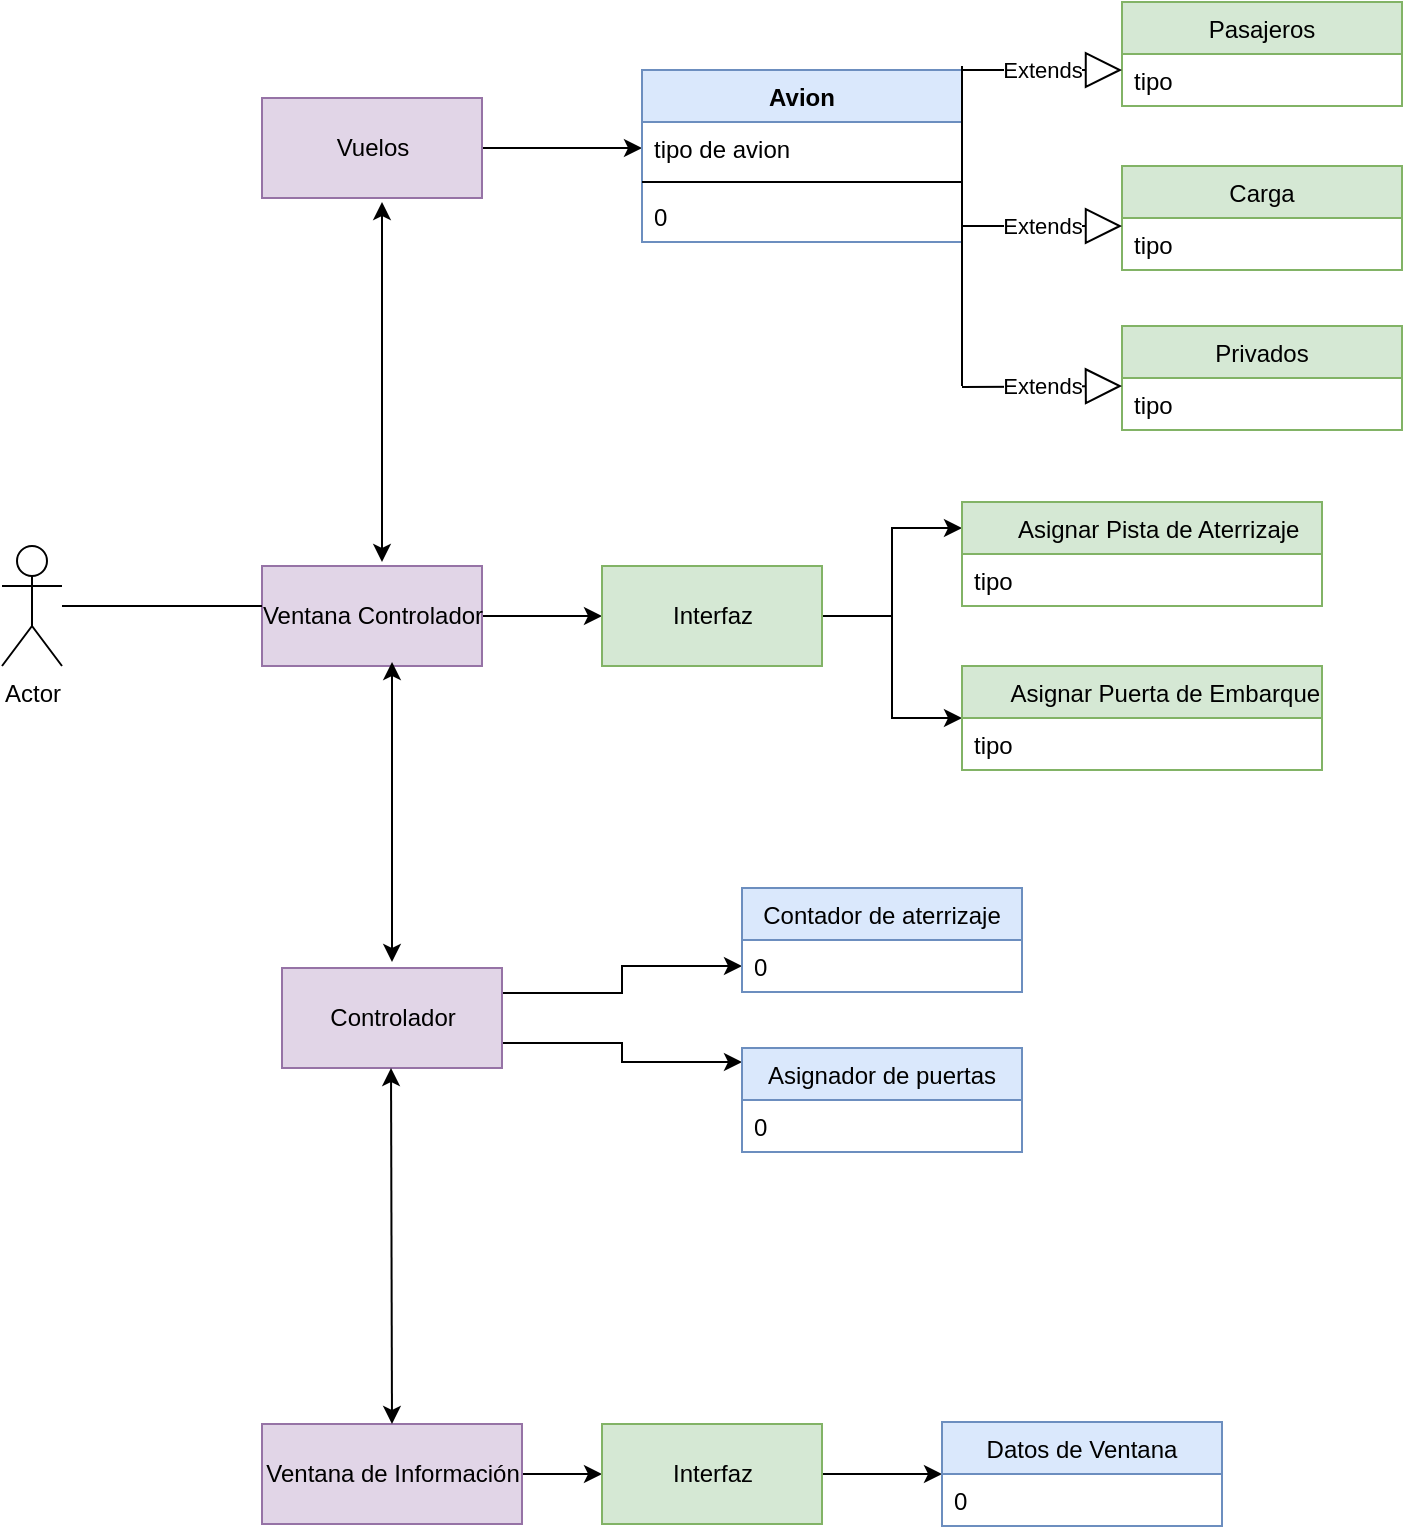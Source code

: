 <mxfile version="14.7.2" type="github">
  <diagram id="_4k45IfOBsskdnUbPDaa" name="Page-1">
    <mxGraphModel dx="1038" dy="548" grid="1" gridSize="10" guides="1" tooltips="1" connect="1" arrows="1" fold="1" page="1" pageScale="1" pageWidth="827" pageHeight="1169" math="0" shadow="0">
      <root>
        <mxCell id="0" />
        <mxCell id="1" parent="0" />
        <mxCell id="VEzm1wGkJV7xHXXM20gM-1" value="Actor" style="shape=umlActor;verticalLabelPosition=bottom;verticalAlign=top;html=1;" parent="1" vertex="1">
          <mxGeometry x="40" y="282" width="30" height="60" as="geometry" />
        </mxCell>
        <mxCell id="OqsEHHpDAp7F6EicBiK3-2" style="edgeStyle=orthogonalEdgeStyle;rounded=0;orthogonalLoop=1;jettySize=auto;html=1;entryX=0;entryY=0.5;entryDx=0;entryDy=0;" edge="1" parent="1" source="VEzm1wGkJV7xHXXM20gM-2" target="VEzm1wGkJV7xHXXM20gM-7">
          <mxGeometry relative="1" as="geometry" />
        </mxCell>
        <mxCell id="VEzm1wGkJV7xHXXM20gM-2" value="Vuelos" style="html=1;fillColor=#e1d5e7;strokeColor=#9673a6;" parent="1" vertex="1">
          <mxGeometry x="170" y="58" width="110" height="50" as="geometry" />
        </mxCell>
        <mxCell id="pmP2Dpwz3eEtC6EEbY05-3" style="edgeStyle=orthogonalEdgeStyle;rounded=0;orthogonalLoop=1;jettySize=auto;html=1;entryX=0;entryY=0.5;entryDx=0;entryDy=0;" parent="1" source="VEzm1wGkJV7xHXXM20gM-3" target="pmP2Dpwz3eEtC6EEbY05-1" edge="1">
          <mxGeometry relative="1" as="geometry" />
        </mxCell>
        <mxCell id="VEzm1wGkJV7xHXXM20gM-3" value="Ventana Controlador" style="html=1;fillColor=#e1d5e7;strokeColor=#9673a6;" parent="1" vertex="1">
          <mxGeometry x="170" y="292" width="110" height="50" as="geometry" />
        </mxCell>
        <mxCell id="VEzm1wGkJV7xHXXM20gM-33" style="edgeStyle=orthogonalEdgeStyle;rounded=0;orthogonalLoop=1;jettySize=auto;html=1;exitX=1;exitY=0.25;exitDx=0;exitDy=0;entryX=0;entryY=0.5;entryDx=0;entryDy=0;" parent="1" source="VEzm1wGkJV7xHXXM20gM-4" target="VEzm1wGkJV7xHXXM20gM-29" edge="1">
          <mxGeometry relative="1" as="geometry">
            <mxPoint x="380" y="506" as="targetPoint" />
          </mxGeometry>
        </mxCell>
        <mxCell id="VEzm1wGkJV7xHXXM20gM-38" style="edgeStyle=orthogonalEdgeStyle;rounded=0;orthogonalLoop=1;jettySize=auto;html=1;exitX=1;exitY=0.75;exitDx=0;exitDy=0;entryX=0;entryY=0.135;entryDx=0;entryDy=0;entryPerimeter=0;" parent="1" source="VEzm1wGkJV7xHXXM20gM-4" target="VEzm1wGkJV7xHXXM20gM-34" edge="1">
          <mxGeometry relative="1" as="geometry" />
        </mxCell>
        <mxCell id="VEzm1wGkJV7xHXXM20gM-4" value="Controlador" style="html=1;fillColor=#e1d5e7;strokeColor=#9673a6;" parent="1" vertex="1">
          <mxGeometry x="180" y="493" width="110" height="50" as="geometry" />
        </mxCell>
        <mxCell id="OqsEHHpDAp7F6EicBiK3-3" style="edgeStyle=orthogonalEdgeStyle;rounded=0;orthogonalLoop=1;jettySize=auto;html=1;entryX=0;entryY=0.5;entryDx=0;entryDy=0;" edge="1" parent="1" source="VEzm1wGkJV7xHXXM20gM-5" target="VEzm1wGkJV7xHXXM20gM-39">
          <mxGeometry relative="1" as="geometry" />
        </mxCell>
        <mxCell id="VEzm1wGkJV7xHXXM20gM-5" value="Ventana de Información" style="html=1;fillColor=#e1d5e7;strokeColor=#9673a6;" parent="1" vertex="1">
          <mxGeometry x="170" y="721" width="130" height="50" as="geometry" />
        </mxCell>
        <mxCell id="VEzm1wGkJV7xHXXM20gM-6" value="Avion" style="swimlane;fontStyle=1;align=center;verticalAlign=top;childLayout=stackLayout;horizontal=1;startSize=26;horizontalStack=0;resizeParent=1;resizeParentMax=0;resizeLast=0;collapsible=1;marginBottom=0;fillColor=#dae8fc;strokeColor=#6c8ebf;" parent="1" vertex="1">
          <mxGeometry x="360" y="44" width="160" height="86" as="geometry" />
        </mxCell>
        <mxCell id="VEzm1wGkJV7xHXXM20gM-7" value="tipo de avion" style="text;strokeColor=none;fillColor=none;align=left;verticalAlign=top;spacingLeft=4;spacingRight=4;overflow=hidden;rotatable=0;points=[[0,0.5],[1,0.5]];portConstraint=eastwest;" parent="VEzm1wGkJV7xHXXM20gM-6" vertex="1">
          <mxGeometry y="26" width="160" height="26" as="geometry" />
        </mxCell>
        <mxCell id="VEzm1wGkJV7xHXXM20gM-8" value="" style="line;strokeWidth=1;fillColor=none;align=left;verticalAlign=middle;spacingTop=-1;spacingLeft=3;spacingRight=3;rotatable=0;labelPosition=right;points=[];portConstraint=eastwest;" parent="VEzm1wGkJV7xHXXM20gM-6" vertex="1">
          <mxGeometry y="52" width="160" height="8" as="geometry" />
        </mxCell>
        <mxCell id="VEzm1wGkJV7xHXXM20gM-9" value="0" style="text;strokeColor=none;fillColor=none;align=left;verticalAlign=top;spacingLeft=4;spacingRight=4;overflow=hidden;rotatable=0;points=[[0,0.5],[1,0.5]];portConstraint=eastwest;" parent="VEzm1wGkJV7xHXXM20gM-6" vertex="1">
          <mxGeometry y="60" width="160" height="26" as="geometry" />
        </mxCell>
        <mxCell id="VEzm1wGkJV7xHXXM20gM-10" value="Carga" style="swimlane;fontStyle=0;childLayout=stackLayout;horizontal=1;startSize=26;fillColor=#d5e8d4;horizontalStack=0;resizeParent=1;resizeParentMax=0;resizeLast=0;collapsible=1;marginBottom=0;strokeColor=#82b366;" parent="1" vertex="1">
          <mxGeometry x="600" y="92" width="140" height="52" as="geometry" />
        </mxCell>
        <mxCell id="VEzm1wGkJV7xHXXM20gM-11" value="tipo" style="text;strokeColor=none;fillColor=none;align=left;verticalAlign=top;spacingLeft=4;spacingRight=4;overflow=hidden;rotatable=0;points=[[0,0.5],[1,0.5]];portConstraint=eastwest;" parent="VEzm1wGkJV7xHXXM20gM-10" vertex="1">
          <mxGeometry y="26" width="140" height="26" as="geometry" />
        </mxCell>
        <mxCell id="VEzm1wGkJV7xHXXM20gM-14" value="Pasajeros" style="swimlane;fontStyle=0;childLayout=stackLayout;horizontal=1;startSize=26;fillColor=#d5e8d4;horizontalStack=0;resizeParent=1;resizeParentMax=0;resizeLast=0;collapsible=1;marginBottom=0;strokeColor=#82b366;" parent="1" vertex="1">
          <mxGeometry x="600" y="10" width="140" height="52" as="geometry" />
        </mxCell>
        <mxCell id="VEzm1wGkJV7xHXXM20gM-16" value="tipo" style="text;strokeColor=none;fillColor=none;align=left;verticalAlign=top;spacingLeft=4;spacingRight=4;overflow=hidden;rotatable=0;points=[[0,0.5],[1,0.5]];portConstraint=eastwest;" parent="VEzm1wGkJV7xHXXM20gM-14" vertex="1">
          <mxGeometry y="26" width="140" height="26" as="geometry" />
        </mxCell>
        <mxCell id="VEzm1wGkJV7xHXXM20gM-18" value="Privados" style="swimlane;fontStyle=0;childLayout=stackLayout;horizontal=1;startSize=26;fillColor=#d5e8d4;horizontalStack=0;resizeParent=1;resizeParentMax=0;resizeLast=0;collapsible=1;marginBottom=0;strokeColor=#82b366;" parent="1" vertex="1">
          <mxGeometry x="600" y="172" width="140" height="52" as="geometry" />
        </mxCell>
        <mxCell id="VEzm1wGkJV7xHXXM20gM-19" value="tipo" style="text;strokeColor=none;fillColor=none;align=left;verticalAlign=top;spacingLeft=4;spacingRight=4;overflow=hidden;rotatable=0;points=[[0,0.5],[1,0.5]];portConstraint=eastwest;" parent="VEzm1wGkJV7xHXXM20gM-18" vertex="1">
          <mxGeometry y="26" width="140" height="26" as="geometry" />
        </mxCell>
        <mxCell id="VEzm1wGkJV7xHXXM20gM-22" value="Extends" style="endArrow=block;endSize=16;endFill=0;html=1;exitX=1;exitY=0;exitDx=0;exitDy=0;" parent="1" source="VEzm1wGkJV7xHXXM20gM-6" edge="1">
          <mxGeometry width="160" relative="1" as="geometry">
            <mxPoint x="530" y="44" as="sourcePoint" />
            <mxPoint x="600" y="44" as="targetPoint" />
            <Array as="points">
              <mxPoint x="574" y="44" />
            </Array>
          </mxGeometry>
        </mxCell>
        <mxCell id="VEzm1wGkJV7xHXXM20gM-23" value="Extends" style="endArrow=block;endSize=16;endFill=0;html=1;" parent="1" edge="1">
          <mxGeometry width="160" relative="1" as="geometry">
            <mxPoint x="520" y="202.5" as="sourcePoint" />
            <mxPoint x="600" y="202" as="targetPoint" />
          </mxGeometry>
        </mxCell>
        <mxCell id="VEzm1wGkJV7xHXXM20gM-24" value="Extends" style="endArrow=block;endSize=16;endFill=0;html=1;" parent="1" edge="1">
          <mxGeometry width="160" relative="1" as="geometry">
            <mxPoint x="520" y="122" as="sourcePoint" />
            <mxPoint x="600" y="122" as="targetPoint" />
          </mxGeometry>
        </mxCell>
        <mxCell id="VEzm1wGkJV7xHXXM20gM-26" value="" style="endArrow=none;html=1;" parent="1" edge="1">
          <mxGeometry width="50" height="50" relative="1" as="geometry">
            <mxPoint x="520" y="42" as="sourcePoint" />
            <mxPoint x="520" y="202" as="targetPoint" />
          </mxGeometry>
        </mxCell>
        <mxCell id="VEzm1wGkJV7xHXXM20gM-28" value="Contador de aterrizaje" style="swimlane;fontStyle=0;childLayout=stackLayout;horizontal=1;startSize=26;fillColor=#dae8fc;horizontalStack=0;resizeParent=1;resizeParentMax=0;resizeLast=0;collapsible=1;marginBottom=0;strokeColor=#6c8ebf;" parent="1" vertex="1">
          <mxGeometry x="410" y="453" width="140" height="52" as="geometry" />
        </mxCell>
        <mxCell id="VEzm1wGkJV7xHXXM20gM-29" value="0" style="text;strokeColor=none;fillColor=none;align=left;verticalAlign=top;spacingLeft=4;spacingRight=4;overflow=hidden;rotatable=0;points=[[0,0.5],[1,0.5]];portConstraint=eastwest;" parent="VEzm1wGkJV7xHXXM20gM-28" vertex="1">
          <mxGeometry y="26" width="140" height="26" as="geometry" />
        </mxCell>
        <mxCell id="VEzm1wGkJV7xHXXM20gM-34" value="Asignador de puertas" style="swimlane;fontStyle=0;childLayout=stackLayout;horizontal=1;startSize=26;fillColor=#dae8fc;horizontalStack=0;resizeParent=1;resizeParentMax=0;resizeLast=0;collapsible=1;marginBottom=0;strokeColor=#6c8ebf;" parent="1" vertex="1">
          <mxGeometry x="410" y="533" width="140" height="52" as="geometry" />
        </mxCell>
        <mxCell id="VEzm1wGkJV7xHXXM20gM-35" value="0" style="text;strokeColor=none;fillColor=none;align=left;verticalAlign=top;spacingLeft=4;spacingRight=4;overflow=hidden;rotatable=0;points=[[0,0.5],[1,0.5]];portConstraint=eastwest;" parent="VEzm1wGkJV7xHXXM20gM-34" vertex="1">
          <mxGeometry y="26" width="140" height="26" as="geometry" />
        </mxCell>
        <mxCell id="OqsEHHpDAp7F6EicBiK3-6" style="edgeStyle=orthogonalEdgeStyle;rounded=0;orthogonalLoop=1;jettySize=auto;html=1;entryX=0;entryY=0.5;entryDx=0;entryDy=0;" edge="1" parent="1" source="VEzm1wGkJV7xHXXM20gM-39" target="VEzm1wGkJV7xHXXM20gM-40">
          <mxGeometry relative="1" as="geometry" />
        </mxCell>
        <mxCell id="VEzm1wGkJV7xHXXM20gM-39" value="Interfaz" style="html=1;fillColor=#d5e8d4;strokeColor=#82b366;" parent="1" vertex="1">
          <mxGeometry x="340" y="721" width="110" height="50" as="geometry" />
        </mxCell>
        <mxCell id="VEzm1wGkJV7xHXXM20gM-40" value="Datos de Ventana" style="swimlane;fontStyle=0;childLayout=stackLayout;horizontal=1;startSize=26;fillColor=#dae8fc;horizontalStack=0;resizeParent=1;resizeParentMax=0;resizeLast=0;collapsible=1;marginBottom=0;strokeColor=#6c8ebf;" parent="1" vertex="1">
          <mxGeometry x="510" y="720" width="140" height="52" as="geometry" />
        </mxCell>
        <mxCell id="VEzm1wGkJV7xHXXM20gM-42" value="0" style="text;strokeColor=none;fillColor=none;align=left;verticalAlign=top;spacingLeft=4;spacingRight=4;overflow=hidden;rotatable=0;points=[[0,0.5],[1,0.5]];portConstraint=eastwest;" parent="VEzm1wGkJV7xHXXM20gM-40" vertex="1">
          <mxGeometry y="26" width="140" height="26" as="geometry" />
        </mxCell>
        <mxCell id="pmP2Dpwz3eEtC6EEbY05-8" style="edgeStyle=orthogonalEdgeStyle;rounded=0;orthogonalLoop=1;jettySize=auto;html=1;entryX=0;entryY=0.25;entryDx=0;entryDy=0;" parent="1" source="pmP2Dpwz3eEtC6EEbY05-1" target="pmP2Dpwz3eEtC6EEbY05-4" edge="1">
          <mxGeometry relative="1" as="geometry" />
        </mxCell>
        <mxCell id="pmP2Dpwz3eEtC6EEbY05-9" style="edgeStyle=orthogonalEdgeStyle;rounded=0;orthogonalLoop=1;jettySize=auto;html=1;entryX=0;entryY=0.5;entryDx=0;entryDy=0;" parent="1" source="pmP2Dpwz3eEtC6EEbY05-1" target="pmP2Dpwz3eEtC6EEbY05-6" edge="1">
          <mxGeometry relative="1" as="geometry" />
        </mxCell>
        <mxCell id="pmP2Dpwz3eEtC6EEbY05-1" value="Interfaz" style="html=1;fillColor=#d5e8d4;strokeColor=#82b366;" parent="1" vertex="1">
          <mxGeometry x="340" y="292" width="110" height="50" as="geometry" />
        </mxCell>
        <mxCell id="pmP2Dpwz3eEtC6EEbY05-4" value="     Asignar Pista de Aterrizaje" style="swimlane;fontStyle=0;childLayout=stackLayout;horizontal=1;startSize=26;fillColor=#d5e8d4;horizontalStack=0;resizeParent=1;resizeParentMax=0;resizeLast=0;collapsible=1;marginBottom=0;strokeColor=#82b366;" parent="1" vertex="1">
          <mxGeometry x="520" y="260" width="180" height="52" as="geometry" />
        </mxCell>
        <mxCell id="pmP2Dpwz3eEtC6EEbY05-5" value="tipo" style="text;strokeColor=none;fillColor=none;align=left;verticalAlign=top;spacingLeft=4;spacingRight=4;overflow=hidden;rotatable=0;points=[[0,0.5],[1,0.5]];portConstraint=eastwest;" parent="pmP2Dpwz3eEtC6EEbY05-4" vertex="1">
          <mxGeometry y="26" width="180" height="26" as="geometry" />
        </mxCell>
        <mxCell id="pmP2Dpwz3eEtC6EEbY05-6" value="       Asignar Puerta de Embarque" style="swimlane;fontStyle=0;childLayout=stackLayout;horizontal=1;startSize=26;fillColor=#d5e8d4;horizontalStack=0;resizeParent=1;resizeParentMax=0;resizeLast=0;collapsible=1;marginBottom=0;strokeColor=#82b366;" parent="1" vertex="1">
          <mxGeometry x="520" y="342" width="180" height="52" as="geometry" />
        </mxCell>
        <mxCell id="pmP2Dpwz3eEtC6EEbY05-7" value="tipo" style="text;strokeColor=none;fillColor=none;align=left;verticalAlign=top;spacingLeft=4;spacingRight=4;overflow=hidden;rotatable=0;points=[[0,0.5],[1,0.5]];portConstraint=eastwest;" parent="pmP2Dpwz3eEtC6EEbY05-6" vertex="1">
          <mxGeometry y="26" width="180" height="26" as="geometry" />
        </mxCell>
        <mxCell id="u26sJZbiBt3tDpE6eZvG-1" value="" style="endArrow=classic;startArrow=classic;html=1;" parent="1" edge="1">
          <mxGeometry width="50" height="50" relative="1" as="geometry">
            <mxPoint x="230" y="290" as="sourcePoint" />
            <mxPoint x="230" y="110" as="targetPoint" />
          </mxGeometry>
        </mxCell>
        <mxCell id="u26sJZbiBt3tDpE6eZvG-2" value="" style="endArrow=classic;startArrow=classic;html=1;entryX=0.591;entryY=0.96;entryDx=0;entryDy=0;entryPerimeter=0;" parent="1" edge="1" target="VEzm1wGkJV7xHXXM20gM-3">
          <mxGeometry width="50" height="50" relative="1" as="geometry">
            <mxPoint x="235" y="490" as="sourcePoint" />
            <mxPoint x="235" y="350" as="targetPoint" />
          </mxGeometry>
        </mxCell>
        <mxCell id="u26sJZbiBt3tDpE6eZvG-3" value="" style="endArrow=classic;startArrow=classic;html=1;exitX=0.5;exitY=0;exitDx=0;exitDy=0;" parent="1" source="VEzm1wGkJV7xHXXM20gM-5" edge="1">
          <mxGeometry width="50" height="50" relative="1" as="geometry">
            <mxPoint x="235" y="701" as="sourcePoint" />
            <mxPoint x="234.5" y="543" as="targetPoint" />
          </mxGeometry>
        </mxCell>
        <mxCell id="u26sJZbiBt3tDpE6eZvG-6" value="" style="endArrow=none;html=1;" parent="1" source="VEzm1wGkJV7xHXXM20gM-1" edge="1">
          <mxGeometry width="50" height="50" relative="1" as="geometry">
            <mxPoint x="120" y="362" as="sourcePoint" />
            <mxPoint x="170" y="312" as="targetPoint" />
          </mxGeometry>
        </mxCell>
      </root>
    </mxGraphModel>
  </diagram>
</mxfile>
